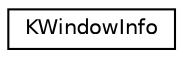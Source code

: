 digraph "Graphical Class Hierarchy"
{
  edge [fontname="Helvetica",fontsize="10",labelfontname="Helvetica",labelfontsize="10"];
  node [fontname="Helvetica",fontsize="10",shape=record];
  rankdir="LR";
  Node0 [label="KWindowInfo",height=0.2,width=0.4,color="black", fillcolor="white", style="filled",URL="$classKWindowInfo.html",tooltip="This class provides information about a given window in the platform specific windowing system..."];
}
